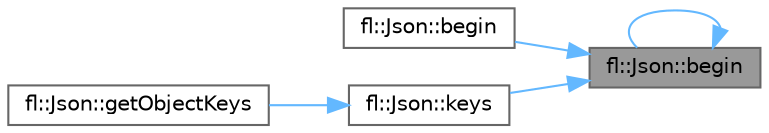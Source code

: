 digraph "fl::Json::begin"
{
 // INTERACTIVE_SVG=YES
 // LATEX_PDF_SIZE
  bgcolor="transparent";
  edge [fontname=Helvetica,fontsize=10,labelfontname=Helvetica,labelfontsize=10];
  node [fontname=Helvetica,fontsize=10,shape=box,height=0.2,width=0.4];
  rankdir="RL";
  Node1 [id="Node000001",label="fl::Json::begin",height=0.2,width=0.4,color="gray40", fillcolor="grey60", style="filled", fontcolor="black",tooltip=" "];
  Node1 -> Node1 [id="edge1_Node000001_Node000001",dir="back",color="steelblue1",style="solid",tooltip=" "];
  Node1 -> Node2 [id="edge2_Node000001_Node000002",dir="back",color="steelblue1",style="solid",tooltip=" "];
  Node2 [id="Node000002",label="fl::Json::begin",height=0.2,width=0.4,color="grey40", fillcolor="white", style="filled",URL="$d4/d13/classfl_1_1_json_a497ee7c298d57a96947c6bb9d384b81c.html#a497ee7c298d57a96947c6bb9d384b81c",tooltip=" "];
  Node1 -> Node3 [id="edge3_Node000001_Node000003",dir="back",color="steelblue1",style="solid",tooltip=" "];
  Node3 [id="Node000003",label="fl::Json::keys",height=0.2,width=0.4,color="grey40", fillcolor="white", style="filled",URL="$d4/d13/classfl_1_1_json_aa524960e80efd21c8442e5d06bc53781.html#aa524960e80efd21c8442e5d06bc53781",tooltip=" "];
  Node3 -> Node4 [id="edge4_Node000003_Node000004",dir="back",color="steelblue1",style="solid",tooltip=" "];
  Node4 [id="Node000004",label="fl::Json::getObjectKeys",height=0.2,width=0.4,color="grey40", fillcolor="white", style="filled",URL="$d4/d13/classfl_1_1_json_afc17bfb0fb8eb08c879de833f9f54379.html#afc17bfb0fb8eb08c879de833f9f54379",tooltip=" "];
}
